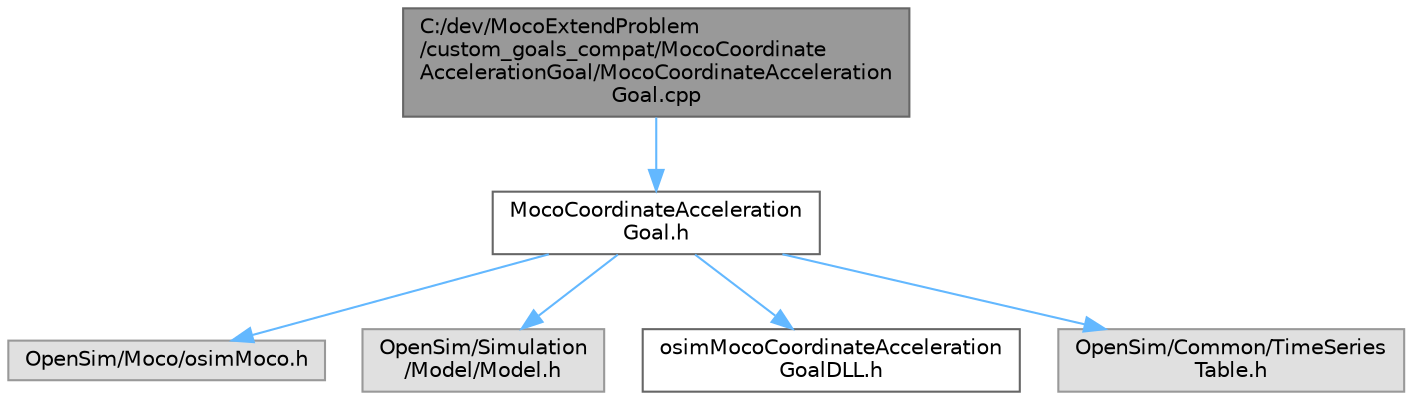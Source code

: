 digraph "C:/dev/MocoExtendProblem/custom_goals_compat/MocoCoordinateAccelerationGoal/MocoCoordinateAccelerationGoal.cpp"
{
 // LATEX_PDF_SIZE
  bgcolor="transparent";
  edge [fontname=Helvetica,fontsize=10,labelfontname=Helvetica,labelfontsize=10];
  node [fontname=Helvetica,fontsize=10,shape=box,height=0.2,width=0.4];
  Node1 [id="Node000001",label="C:/dev/MocoExtendProblem\l/custom_goals_compat/MocoCoordinate\lAccelerationGoal/MocoCoordinateAcceleration\lGoal.cpp",height=0.2,width=0.4,color="gray40", fillcolor="grey60", style="filled", fontcolor="black",tooltip=" "];
  Node1 -> Node2 [id="edge1_Node000001_Node000002",color="steelblue1",style="solid",tooltip=" "];
  Node2 [id="Node000002",label="MocoCoordinateAcceleration\lGoal.h",height=0.2,width=0.4,color="grey40", fillcolor="white", style="filled",URL="$compat_2_moco_coordinate_acceleration_goal_2_moco_coordinate_acceleration_goal_8h.html",tooltip=" "];
  Node2 -> Node3 [id="edge2_Node000002_Node000003",color="steelblue1",style="solid",tooltip=" "];
  Node3 [id="Node000003",label="OpenSim/Moco/osimMoco.h",height=0.2,width=0.4,color="grey60", fillcolor="#E0E0E0", style="filled",tooltip=" "];
  Node2 -> Node4 [id="edge3_Node000002_Node000004",color="steelblue1",style="solid",tooltip=" "];
  Node4 [id="Node000004",label="OpenSim/Simulation\l/Model/Model.h",height=0.2,width=0.4,color="grey60", fillcolor="#E0E0E0", style="filled",tooltip=" "];
  Node2 -> Node5 [id="edge4_Node000002_Node000005",color="steelblue1",style="solid",tooltip=" "];
  Node5 [id="Node000005",label="osimMocoCoordinateAcceleration\lGoalDLL.h",height=0.2,width=0.4,color="grey40", fillcolor="white", style="filled",URL="$compat_2_moco_coordinate_acceleration_goal_2osim_moco_coordinate_acceleration_goal_d_l_l_8h.html",tooltip=" "];
  Node2 -> Node6 [id="edge5_Node000002_Node000006",color="steelblue1",style="solid",tooltip=" "];
  Node6 [id="Node000006",label="OpenSim/Common/TimeSeries\lTable.h",height=0.2,width=0.4,color="grey60", fillcolor="#E0E0E0", style="filled",tooltip=" "];
}
